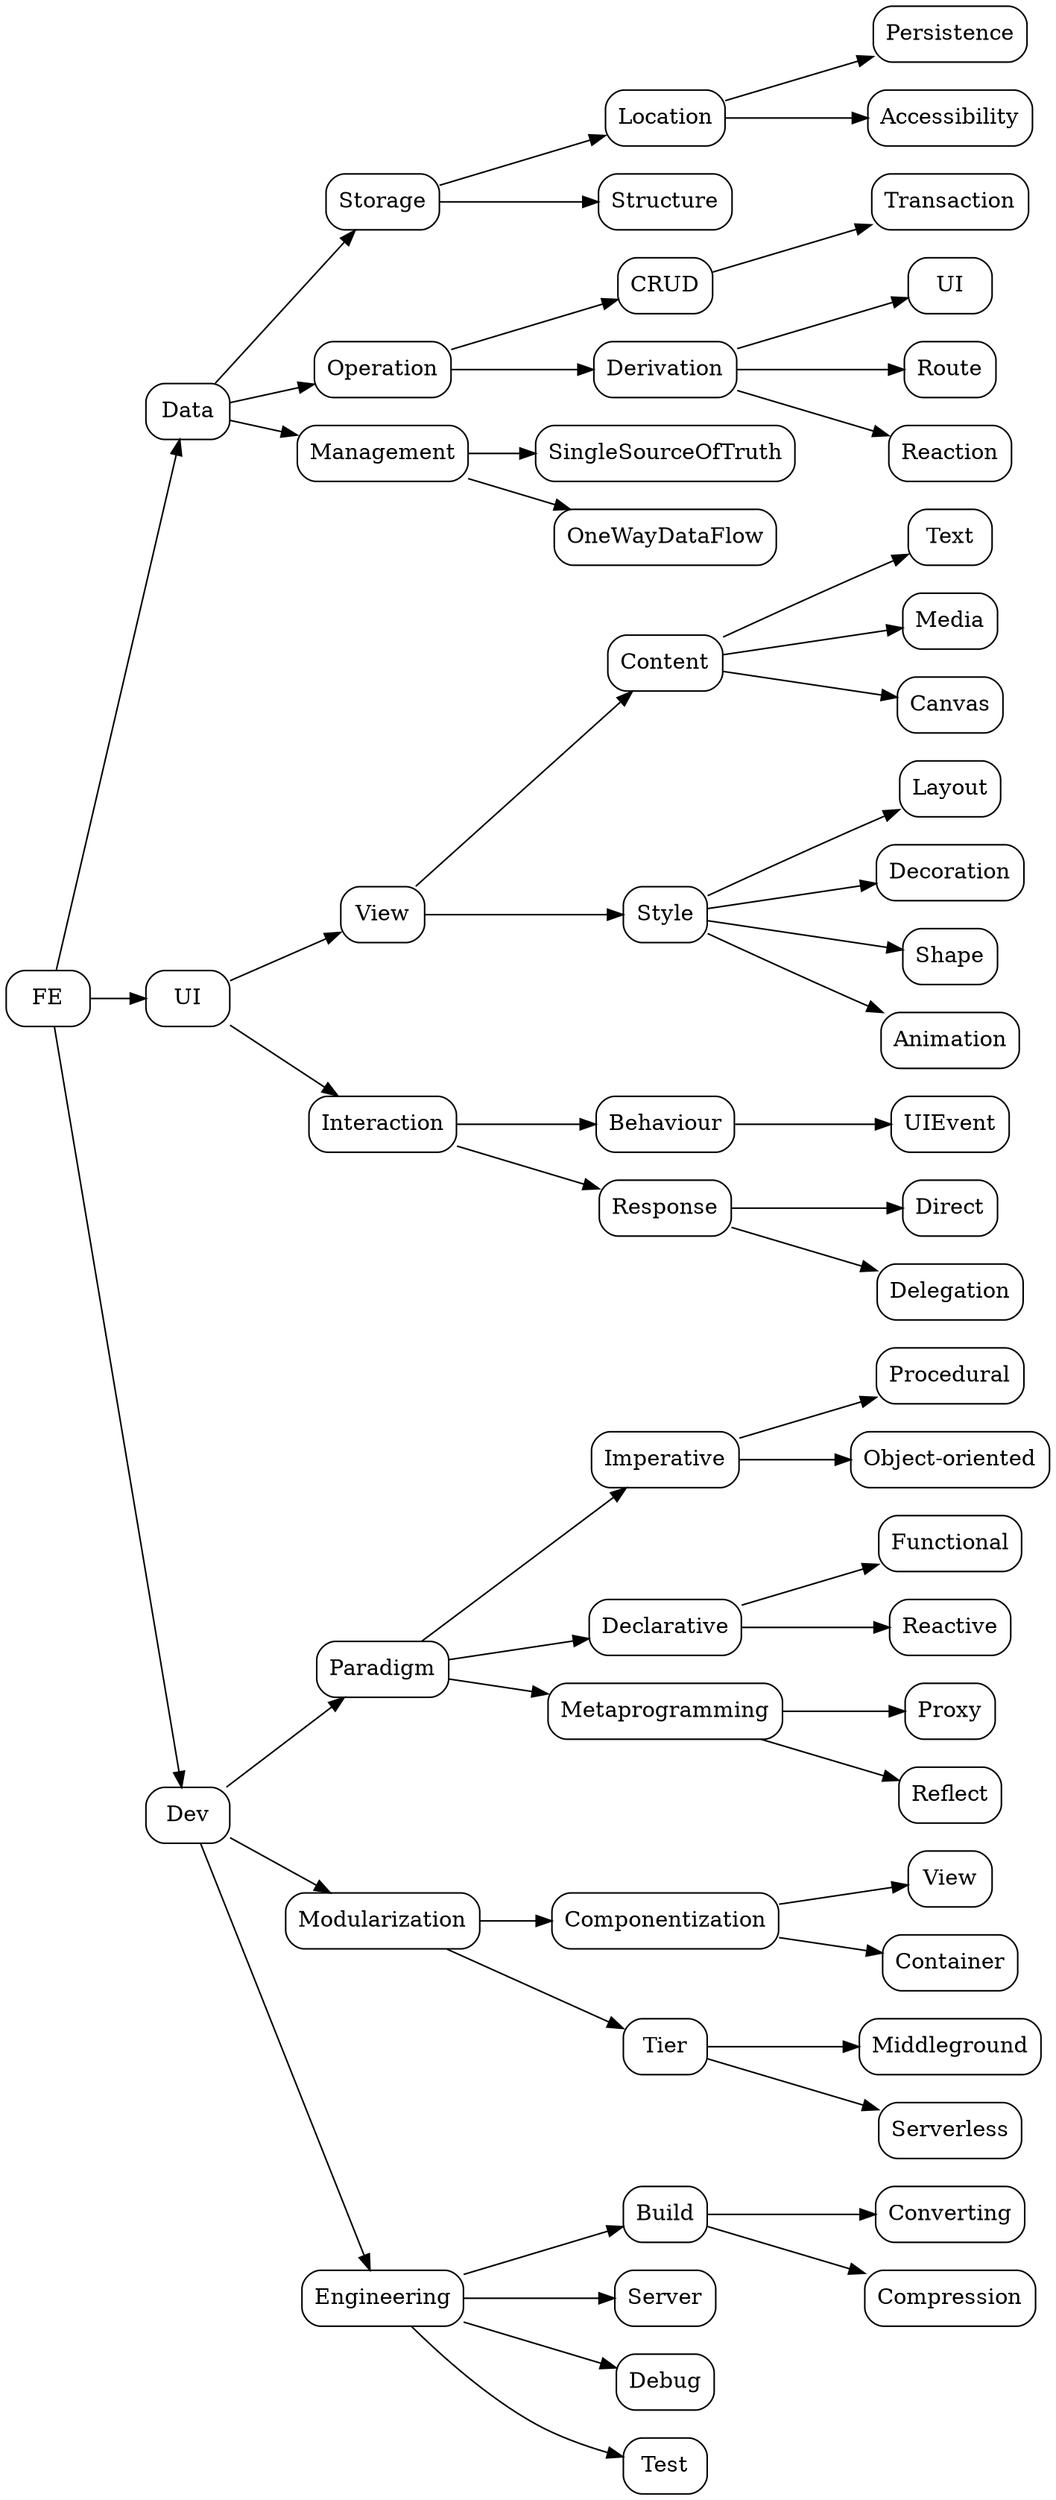 digraph FE{
  rankdir=LR
  node [shape="box",style="rounded"]
  {
    "Data.Data"[label="Data"]
    "UI.UI"[label="UI"]
    "Dev.Dev"[label="Dev"]
  }

  FE->{"Data.Data","UI.UI","Dev.Dev"}

  // Data
  {
    "Data.Storage"[label="Storage"]
      "Data.Location"[label="Location"]
        "Data.Persistence"[label="Persistence"]
        "Data.Accessibility"[label="Accessibility"]
      "Data.Structure"[label="Structure"]
    "Data.Operation"[label="Operation"]
      "Data.CRUD"[label="CRUD"]
      "Data.Transaction"[label="Transaction"]
      "Data.Derivation"[label="Derivation"]
        "Data.UI"[label="UI"]
        "Data.Route"[label="Route"]
        "Data.Reaction"[label="Reaction"]
    "Data.Management"[label="Management"]
      "Data.SingleSourceOfTruth"[label="SingleSourceOfTruth"]
      "Data.OneWayDataFlow"[label="OneWayDataFlow"]
  }

  {"Data.Data"}->{"Data.Storage","Data.Operation","Data.Management"}
    {"Data.Storage"}->{"Data.Location","Data.Structure"}
      {"Data.Location"}->{"Data.Persistence","Data.Accessibility"}
    {"Data.Operation"}->{"Data.CRUD","Data.Derivation"}
      {"Data.CRUD"}->{"Data.Transaction"}
      {"Data.Derivation"}->{"Data.UI","Data.Route","Data.Reaction"}
    {"Data.Management"}->{"Data.SingleSourceOfTruth","Data.OneWayDataFlow"}


  // UI
  {
    "UI.View"[label="View"]
      "UI.Content"[label="Content"]
        "UI.Text"[label="Text"]
        "UI.Media"[label="Media"]
        "UI.Canvas"[label="Canvas"]
      "UI.Style"[label="Style"]
        "UI.Layout"[label="Layout"]
        "UI.Decoration"[label="Decoration"]
        "UI.Shape"[label="Shape"]
        "UI.Animation"[label="Animation"]
    "UI.Interaction"[label="Interaction"]
      "UI.Behaviour"[label="Behaviour"]
        "UI.UIEvent"[label="UIEvent"]
      "UI.Response"[label="Response"]
        "UI.Direct"[label="Direct"]
        "UI.Delegation"[label="Delegation"]
  }

  {"UI.UI"}->{"UI.View","UI.Interaction"}
    {"UI.View"}->{"UI.Content","UI.Style"}
      {"UI.Content"}->{"UI.Text","UI.Media","UI.Canvas"}
      {"UI.Style"}->{"UI.Layout","UI.Decoration","UI.Shape","UI.Animation"}
    {"UI.Interaction"}->{"UI.Behaviour","UI.Response"}
      {"UI.Behaviour"}->{"UI.UIEvent"}
      {"UI.Response"}->{"UI.Direct","UI.Delegation"}

  // Dev
  {
    "Dev.Paradigm"[label="Paradigm"]
      "Dev.Imperative"[label="Imperative"]
        "Dev.Procedural"[label="Procedural"]
        "Dev.Object-oriented"[label="Object-oriented"]
      "Dev.Declarative"[label="Declarative"]
        "Dev.Functional"[label="Functional"]
        "Dev.Reactive"[label="Reactive"]
      "Dev.Metaprogramming"[label="Metaprogramming"]
        "Dev.Proxy"[label="Proxy"]
        "Dev.Reflect"[label="Reflect"]
    "Dev.Modularization"[label="Modularization"]
      "Dev.Componentization"[label="Componentization"]
        "Dev.View"[label="View"]
        "Dev.Container"[label="Container"]
      "Dev.Tier"[label="Tier"]
        "Dev.Middleground"[label="Middleground"]
        "Dev.Serverless"[label="Serverless"]
    "Dev.Engineering"[label="Engineering"]
      "Dev.Build"[label="Build"]
        "Dev.Converting"[label="Converting"]
        "Dev.Compression"[label="Compression"]
      "Dev.Server"[label="Server"]
      "Dev.Debug"[label="Debug"]
      "Dev.Test"[label="Test"]
  }

  {"Dev.Dev"}->{"Dev.Paradigm","Dev.Modularization","Dev.Engineering"}
    {"Dev.Paradigm"}->{"Dev.Imperative","Dev.Declarative","Dev.Metaprogramming"}
      {"Dev.Imperative"}->{"Dev.Procedural","Dev.Object-oriented"}
      {"Dev.Declarative"}->{"Dev.Functional","Dev.Reactive"}
      {"Dev.Metaprogramming"}->{"Dev.Proxy","Dev.Reflect"}
    {"Dev.Modularization"}->{"Dev.Componentization","Dev.Tier"}
      {"Dev.Componentization"}->{"Dev.View","Dev.Container"}
      {"Dev.Tier"}->{"Dev.Middleground","Dev.Serverless"}
    {"Dev.Engineering"}->{"Dev.Build","Dev.Server","Dev.Debug","Dev.Test"}
      {"Dev.Build"}->{"Dev.Converting","Dev.Compression"}
}
